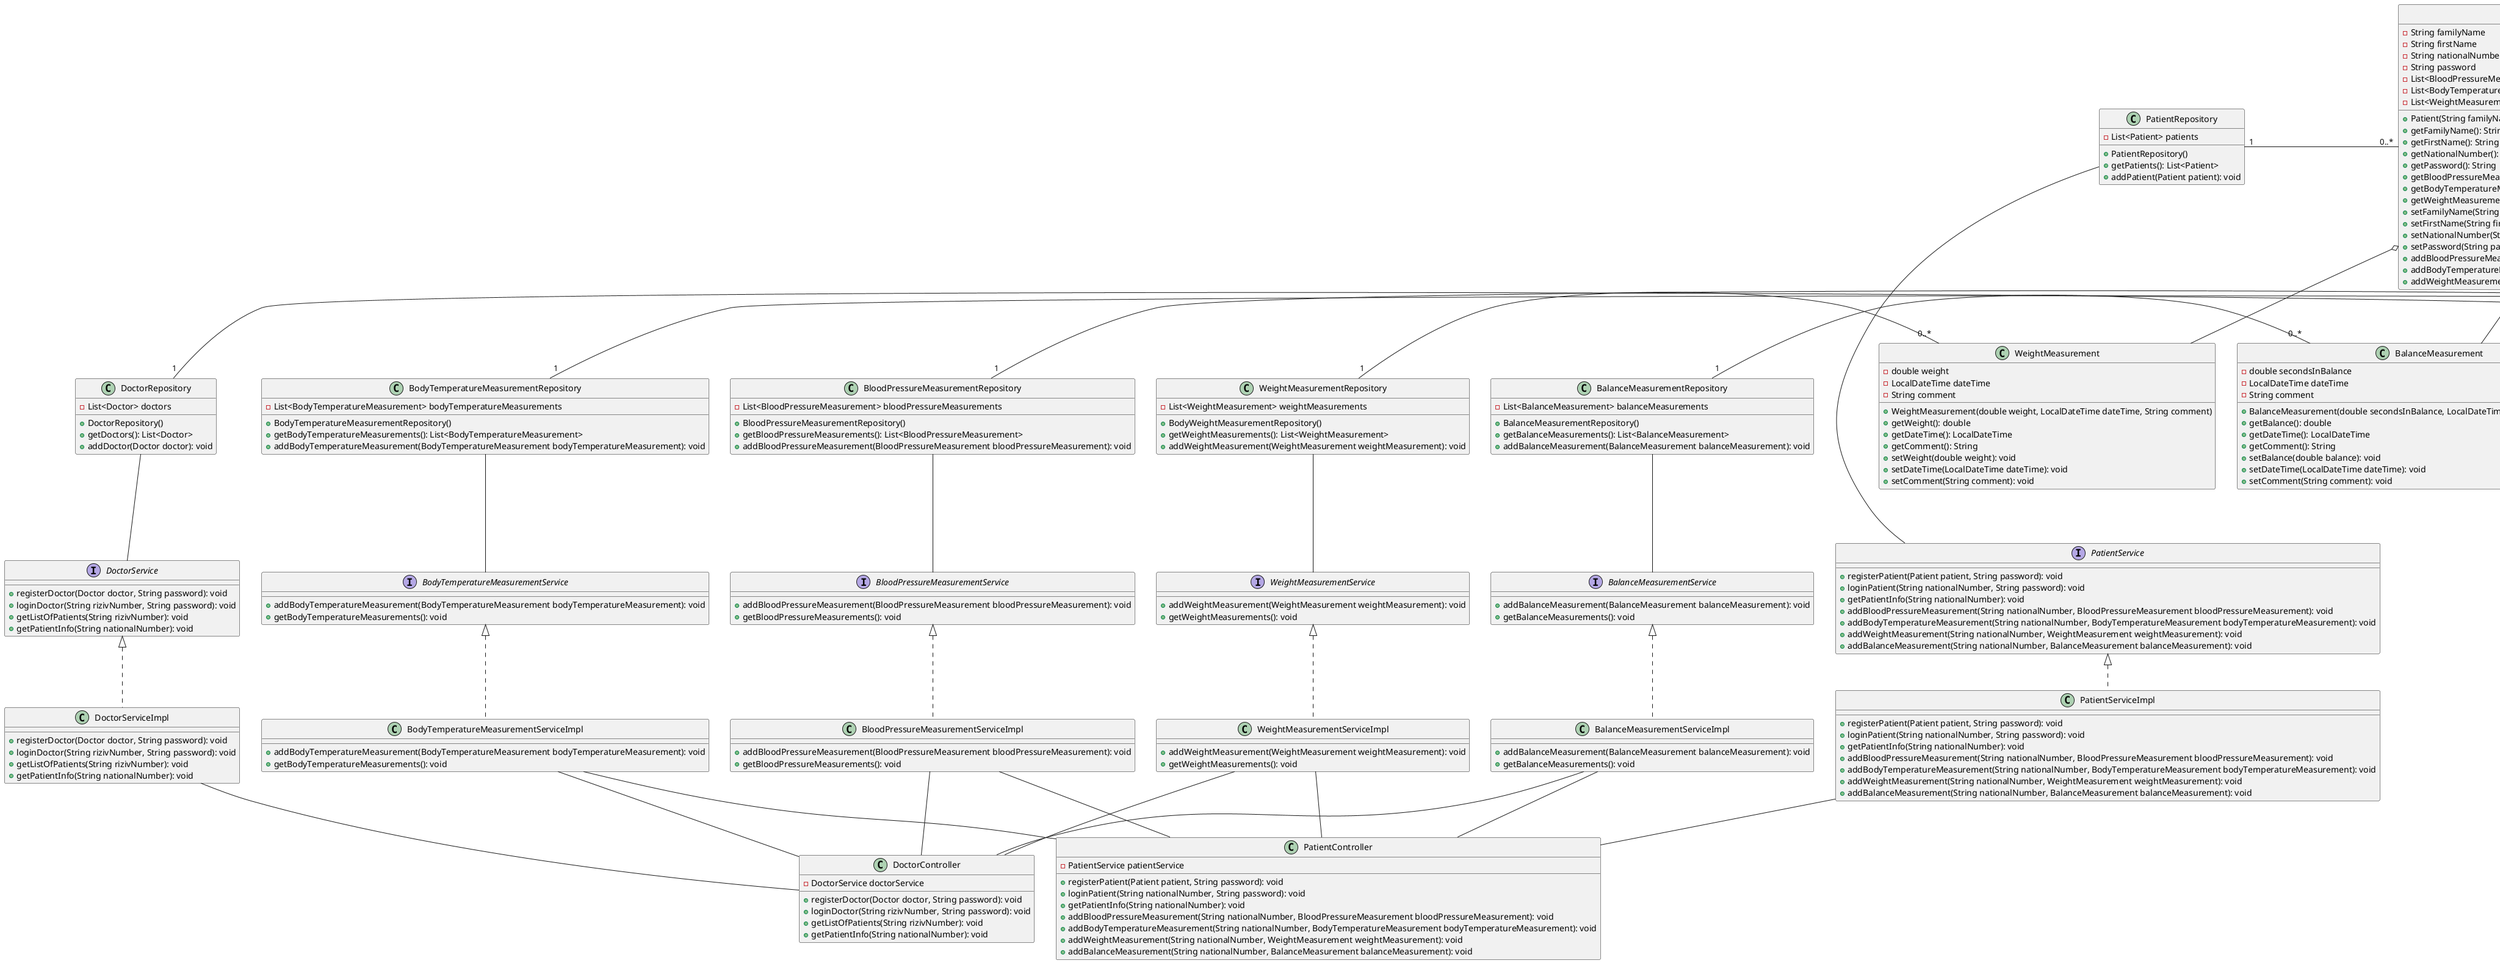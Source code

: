 @startuml
'https://plantuml.com/class-diagram

'relationships between base classes
Patient <|. Doctor
Patient o-- BloodPressureMeasurement
Patient o-- BodyTemperatureMeasurement
Patient o-- WeightMeasurement
Patient o-- BalanceMeasurement


'relationships between repositories and base classes
PatientRepository "1" - "0..*" Patient
DoctorRepository "1" - "0..*" Doctor

BloodPressureMeasurementRepository "1" - "0..*" BloodPressureMeasurement
BodyTemperatureMeasurementRepository "1" - "0..*" BodyTemperatureMeasurement
WeightMeasurementRepository "1" - "0..*" WeightMeasurement
BalanceMeasurementRepository "1" - "0..*" BalanceMeasurement


'relationships between services and repositories
PatientRepository -- PatientService
DoctorRepository -- DoctorService
BloodPressureMeasurementRepository -- BloodPressureMeasurementService
BodyTemperatureMeasurementRepository -- BodyTemperatureMeasurementService
WeightMeasurementRepository -- WeightMeasurementService
BalanceMeasurementRepository -- BalanceMeasurementService

'relationships between controllers and Actors
PatientServiceImpl -- PatientController
DoctorServiceImpl -- DoctorController
'relationships between controllers and measurements
BloodPressureMeasurementServiceImpl -- PatientController
BodyTemperatureMeasurementServiceImpl -- PatientController
WeightMeasurementServiceImpl -- PatientController
BalanceMeasurementServiceImpl -- PatientController
BloodPressureMeasurementServiceImpl -- DoctorController
BodyTemperatureMeasurementServiceImpl -- DoctorController
WeightMeasurementServiceImpl -- DoctorController
BalanceMeasurementServiceImpl -- DoctorController





class PatientController {
    -PatientService patientService
    +registerPatient(Patient patient, String password): void
    +loginPatient(String nationalNumber, String password): void
    +getPatientInfo(String nationalNumber): void
    +addBloodPressureMeasurement(String nationalNumber, BloodPressureMeasurement bloodPressureMeasurement): void
    +addBodyTemperatureMeasurement(String nationalNumber, BodyTemperatureMeasurement bodyTemperatureMeasurement): void
    +addWeightMeasurement(String nationalNumber, WeightMeasurement weightMeasurement): void
    +addBalanceMeasurement(String nationalNumber, BalanceMeasurement balanceMeasurement): void
}

class DoctorController {
    -DoctorService doctorService
    +registerDoctor(Doctor doctor, String password): void
    +loginDoctor(String rizivNumber, String password): void
    +getListOfPatients(String rizivNumber): void
    +getPatientInfo(String nationalNumber): void
}




class PatientServiceImpl implements PatientService {
    +registerPatient(Patient patient, String password): void
    +loginPatient(String nationalNumber, String password): void
    +getPatientInfo(String nationalNumber): void
    +addBloodPressureMeasurement(String nationalNumber, BloodPressureMeasurement bloodPressureMeasurement): void
    +addBodyTemperatureMeasurement(String nationalNumber, BodyTemperatureMeasurement bodyTemperatureMeasurement): void
    +addWeightMeasurement(String nationalNumber, WeightMeasurement weightMeasurement): void
    +addBalanceMeasurement(String nationalNumber, BalanceMeasurement balanceMeasurement): void
}


class DoctorServiceImpl implements DoctorService {
    +registerDoctor(Doctor doctor, String password): void
    +loginDoctor(String rizivNumber, String password): void
    +getListOfPatients(String rizivNumber): void
    +getPatientInfo(String nationalNumber): void
}


class BloodPressureMeasurementServiceImpl implements BloodPressureMeasurementService {
    +addBloodPressureMeasurement(BloodPressureMeasurement bloodPressureMeasurement): void
    +getBloodPressureMeasurements(): void
}


class BodyTemperatureMeasurementServiceImpl implements BodyTemperatureMeasurementService {
    +addBodyTemperatureMeasurement(BodyTemperatureMeasurement bodyTemperatureMeasurement): void
    +getBodyTemperatureMeasurements(): void
}


class WeightMeasurementServiceImpl implements WeightMeasurementService {
    +addWeightMeasurement(WeightMeasurement weightMeasurement): void
    +getWeightMeasurements(): void
}


class BalanceMeasurementServiceImpl implements BalanceMeasurementService {
    +addBalanceMeasurement(BalanceMeasurement balanceMeasurement): void
    +getBalanceMeasurements(): void
}



interface PatientService {
    +registerPatient(Patient patient, String password): void
    +loginPatient(String nationalNumber, String password): void
    +getPatientInfo(String nationalNumber): void
    +addBloodPressureMeasurement(String nationalNumber, BloodPressureMeasurement bloodPressureMeasurement): void
    +addBodyTemperatureMeasurement(String nationalNumber, BodyTemperatureMeasurement bodyTemperatureMeasurement): void
    +addWeightMeasurement(String nationalNumber, WeightMeasurement weightMeasurement): void
    +addBalanceMeasurement(String nationalNumber, BalanceMeasurement balanceMeasurement): void
}

interface DoctorService {
    +registerDoctor(Doctor doctor, String password): void
    +loginDoctor(String rizivNumber, String password): void
    +getListOfPatients(String rizivNumber): void
    +getPatientInfo(String nationalNumber): void
}

interface BloodPressureMeasurementService {
    +addBloodPressureMeasurement(BloodPressureMeasurement bloodPressureMeasurement): void
    +getBloodPressureMeasurements(): void
}


interface BodyTemperatureMeasurementService {
    +addBodyTemperatureMeasurement(BodyTemperatureMeasurement bodyTemperatureMeasurement): void
    +getBodyTemperatureMeasurements(): void
}


interface WeightMeasurementService {
    +addWeightMeasurement(WeightMeasurement weightMeasurement): void
    +getWeightMeasurements(): void
}

interface BalanceMeasurementService {
    +addBalanceMeasurement(BalanceMeasurement balanceMeasurement): void
    +getBalanceMeasurements(): void
}





class PatientRepository {
    -List<Patient> patients
    +PatientRepository()
    +getPatients(): List<Patient>
    +addPatient(Patient patient): void
}


class DoctorRepository {
    -List<Doctor> doctors
    +DoctorRepository()
    +getDoctors(): List<Doctor>
    +addDoctor(Doctor doctor): void
   }

class BloodPressureMeasurementRepository {
    -List<BloodPressureMeasurement> bloodPressureMeasurements
    +BloodPressureMeasurementRepository()
    +getBloodPressureMeasurements(): List<BloodPressureMeasurement>
    +addBloodPressureMeasurement(BloodPressureMeasurement bloodPressureMeasurement): void
}

class BodyTemperatureMeasurementRepository {
    -List<BodyTemperatureMeasurement> bodyTemperatureMeasurements
    +BodyTemperatureMeasurementRepository()
    +getBodyTemperatureMeasurements(): List<BodyTemperatureMeasurement>
    +addBodyTemperatureMeasurement(BodyTemperatureMeasurement bodyTemperatureMeasurement): void
}

class WeightMeasurementRepository {
    -List<WeightMeasurement> weightMeasurements
    +BodyWeightMeasurementRepository()
    +getWeightMeasurements(): List<WeightMeasurement>
    +addWeightMeasurement(WeightMeasurement weightMeasurement): void
}

class BalanceMeasurementRepository {
    -List<BalanceMeasurement> balanceMeasurements
    +BalanceMeasurementRepository()
    +getBalanceMeasurements(): List<BalanceMeasurement>
    +addBalanceMeasurement(BalanceMeasurement balanceMeasurement): void
}




class BloodPressureMeasurement {
    -int systolic
    -int diastolic
    -LocalDateTime dateTime
    -String comment
    +BloodPressureMeasurement(int systolic, int diastolic, LocalDateTime dateTime, String comment)
    +getSystolic(): int
    +getDiastolic(): int
    +getDateTime(): LocalDateTime
    +getComment(): String
    +setSystolic(int systolic): void
    +setDiastolic(int diastolic): void
    +setDateTime(LocalDateTime dateTime): void
    +setComment(String comment): void
}

class BodyTemperatureMeasurement {
    -double temperature
    -LocalDateTime dateTime
    -String comment
    +BodyTemperatureMeasurement(double temperature, LocalDateTime dateTime, String comment)
    +getTemperature(): double
    +getDateTime(): LocalDateTime
    +getComment(): String
    +setTemperature(double temperature): void
    +setDateTime(LocalDateTime dateTime): void
    +setComment(String comment): void
}

class WeightMeasurement {
    -double weight
    -LocalDateTime dateTime
    -String comment
    +WeightMeasurement(double weight, LocalDateTime dateTime, String comment)
    +getWeight(): double
    +getDateTime(): LocalDateTime
    +getComment(): String
    +setWeight(double weight): void
    +setDateTime(LocalDateTime dateTime): void
    +setComment(String comment): void
}

class BalanceMeasurement {
    -double secondsInBalance
    -LocalDateTime dateTime
    -String comment
    +BalanceMeasurement(double secondsInBalance, LocalDateTime dateTime, String comment)
    +getBalance(): double
    +getDateTime(): LocalDateTime
    +getComment(): String
    +setBalance(double balance): void
    +setDateTime(LocalDateTime dateTime): void
    +setComment(String comment): void
}

class Patient {
    -String familyName
    -String firstName
    -String nationalNumber
    -String password
    -List<BloodPressureMeasurement> bloodPressureMeasurements
    -List<BodyTemperatureMeasurement> bodyTemperatureMeasurements
    -List<WeightMeasurement> weightMeasurements
    +Patient(String familyName, String firstName, String nationalNumber, String password)
    +getFamilyName(): String
    +getFirstName(): String
    +getNationalNumber(): String
    +getPassword(): String
    +getBloodPressureMeasurements(): List<BloodPressureMeasurement>
    +getBodyTemperatureMeasurements(): List<BodyTemperatureMeasurement>
    +getWeightMeasurements(): List<WeightMeasurement>
    +setFamilyName(String familyName): void
    +setFirstName(String firstName): void
    +setNationalNumber(String nationalNumber): void
    +setPassword(String password): void
    +addBloodPressureMeasurement(BloodPressureMeasurement bloodPressureMeasurement): void
    +addBodyTemperatureMeasurement(BodyTemperatureMeasurement bodyTemperatureMeasurement): void
    +addWeightMeasurement(WeightMeasurement weightMeasurement): void
}

class Doctor {
    -String familyName
    -String firstName
    -String rizivNumber
    -String password
    +Doctor(String familyName, String firstName, String rizivNumber, String password)
    +getFamilyName(): String
    +getFirstName(): String
    +getRizivNumber(): String
    +getPassword(): String
    +setFamilyName(String familyName): void
    +setFirstName(String firstName): void
    +setRizivNumber(String rizivNumber): void
    +setPassword(String password): void
}



@enduml
